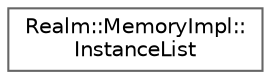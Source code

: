 digraph "Graphical Class Hierarchy"
{
 // LATEX_PDF_SIZE
  bgcolor="transparent";
  edge [fontname=Helvetica,fontsize=10,labelfontname=Helvetica,labelfontsize=10];
  node [fontname=Helvetica,fontsize=10,shape=box,height=0.2,width=0.4];
  rankdir="LR";
  Node0 [id="Node000000",label="Realm::MemoryImpl::\lInstanceList",height=0.2,width=0.4,color="grey40", fillcolor="white", style="filled",URL="$structRealm_1_1MemoryImpl_1_1InstanceList.html",tooltip=" "];
}
